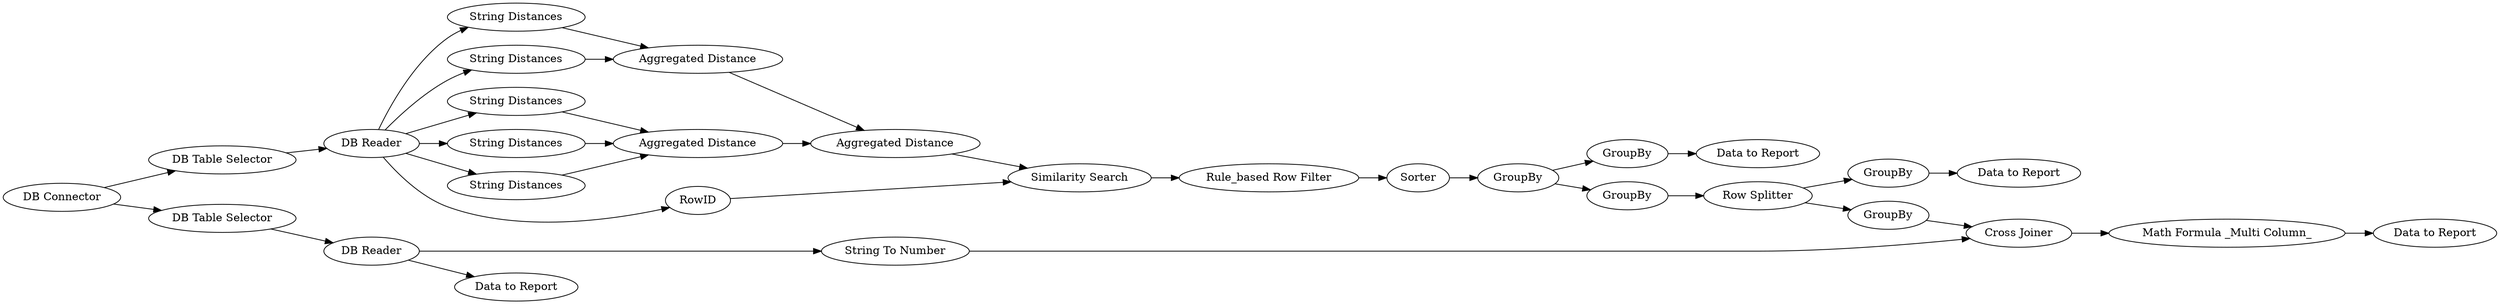 digraph {
	"3626168995076763410_56" [label="Math Formula _Multi Column_"]
	"3626168995076763410_37" [label="String Distances"]
	"3626168995076763410_55" [label="String To Number"]
	"3626168995076763410_45" [label=GroupBy]
	"3626168995076763410_5" [label="DB Table Selector"]
	"3626168995076763410_36" [label="Aggregated Distance"]
	"3626168995076763410_29" [label=Sorter]
	"3626168995076763410_40" [label="Aggregated Distance"]
	"3626168995076763410_19" [label="Data to Report"]
	"3626168995076763410_48" [label=GroupBy]
	"3626168995076763410_16" [label="DB Table Selector"]
	"3626168995076763410_38" [label="String Distances"]
	"3626168995076763410_49" [label=GroupBy]
	"3626168995076763410_23" [label="Similarity Search"]
	"3626168995076763410_47" [label="Row Splitter"]
	"3626168995076763410_58" [label="Cross Joiner"]
	"3626168995076763410_44" [label="Rule_based Row Filter"]
	"3626168995076763410_17" [label="DB Reader"]
	"3626168995076763410_46" [label=GroupBy]
	"3626168995076763410_62" [label=RowID]
	"3626168995076763410_43" [label="Aggregated Distance"]
	"3626168995076763410_60" [label="DB Connector"]
	"3626168995076763410_6" [label="DB Reader"]
	"3626168995076763410_59" [label="Data to Report"]
	"3626168995076763410_41" [label="String Distances"]
	"3626168995076763410_39" [label="String Distances"]
	"3626168995076763410_50" [label="Data to Report"]
	"3626168995076763410_7" [label="Data to Report"]
	"3626168995076763410_52" [label=GroupBy]
	"3626168995076763410_42" [label="String Distances"]
	"3626168995076763410_6" -> "3626168995076763410_41"
	"3626168995076763410_52" -> "3626168995076763410_58"
	"3626168995076763410_62" -> "3626168995076763410_23"
	"3626168995076763410_6" -> "3626168995076763410_42"
	"3626168995076763410_44" -> "3626168995076763410_29"
	"3626168995076763410_40" -> "3626168995076763410_23"
	"3626168995076763410_45" -> "3626168995076763410_47"
	"3626168995076763410_29" -> "3626168995076763410_49"
	"3626168995076763410_23" -> "3626168995076763410_44"
	"3626168995076763410_16" -> "3626168995076763410_17"
	"3626168995076763410_37" -> "3626168995076763410_36"
	"3626168995076763410_6" -> "3626168995076763410_62"
	"3626168995076763410_6" -> "3626168995076763410_38"
	"3626168995076763410_47" -> "3626168995076763410_52"
	"3626168995076763410_48" -> "3626168995076763410_7"
	"3626168995076763410_43" -> "3626168995076763410_40"
	"3626168995076763410_38" -> "3626168995076763410_36"
	"3626168995076763410_41" -> "3626168995076763410_43"
	"3626168995076763410_6" -> "3626168995076763410_37"
	"3626168995076763410_39" -> "3626168995076763410_36"
	"3626168995076763410_6" -> "3626168995076763410_39"
	"3626168995076763410_46" -> "3626168995076763410_50"
	"3626168995076763410_56" -> "3626168995076763410_59"
	"3626168995076763410_47" -> "3626168995076763410_48"
	"3626168995076763410_58" -> "3626168995076763410_56"
	"3626168995076763410_17" -> "3626168995076763410_19"
	"3626168995076763410_49" -> "3626168995076763410_46"
	"3626168995076763410_55" -> "3626168995076763410_58"
	"3626168995076763410_42" -> "3626168995076763410_43"
	"3626168995076763410_36" -> "3626168995076763410_40"
	"3626168995076763410_5" -> "3626168995076763410_6"
	"3626168995076763410_60" -> "3626168995076763410_5"
	"3626168995076763410_17" -> "3626168995076763410_55"
	"3626168995076763410_49" -> "3626168995076763410_45"
	"3626168995076763410_60" -> "3626168995076763410_16"
	rankdir=LR
}
